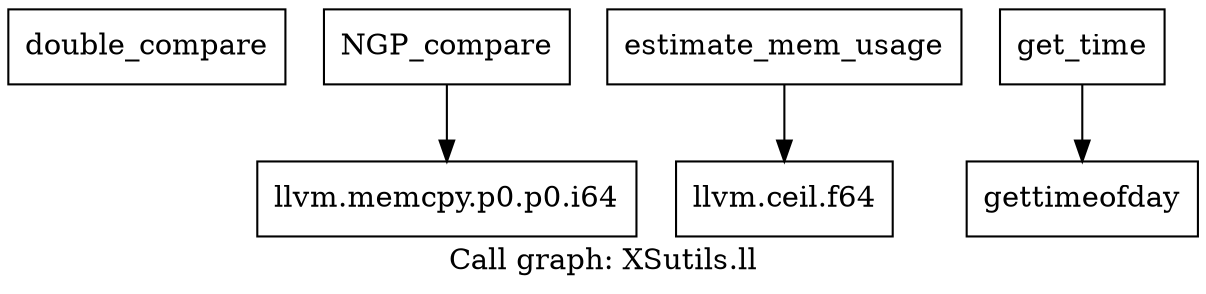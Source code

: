 digraph "Call graph: XSutils.ll" {
	label="Call graph: XSutils.ll";

	Node0x5581283f2b50 [shape=record,label="{double_compare}"];
	Node0x5581283f2c00 [shape=record,label="{NGP_compare}"];
	Node0x5581283f2c00 -> Node0x5581283f2c80;
	Node0x5581283f2c80 [shape=record,label="{llvm.memcpy.p0.p0.i64}"];
	Node0x5581283f3110 [shape=record,label="{estimate_mem_usage}"];
	Node0x5581283f3110 -> Node0x5581283f3190;
	Node0x5581283f3190 [shape=record,label="{llvm.ceil.f64}"];
	Node0x5581283f3360 [shape=record,label="{get_time}"];
	Node0x5581283f3360 -> Node0x5581283f33e0;
	Node0x5581283f33e0 [shape=record,label="{gettimeofday}"];
}
